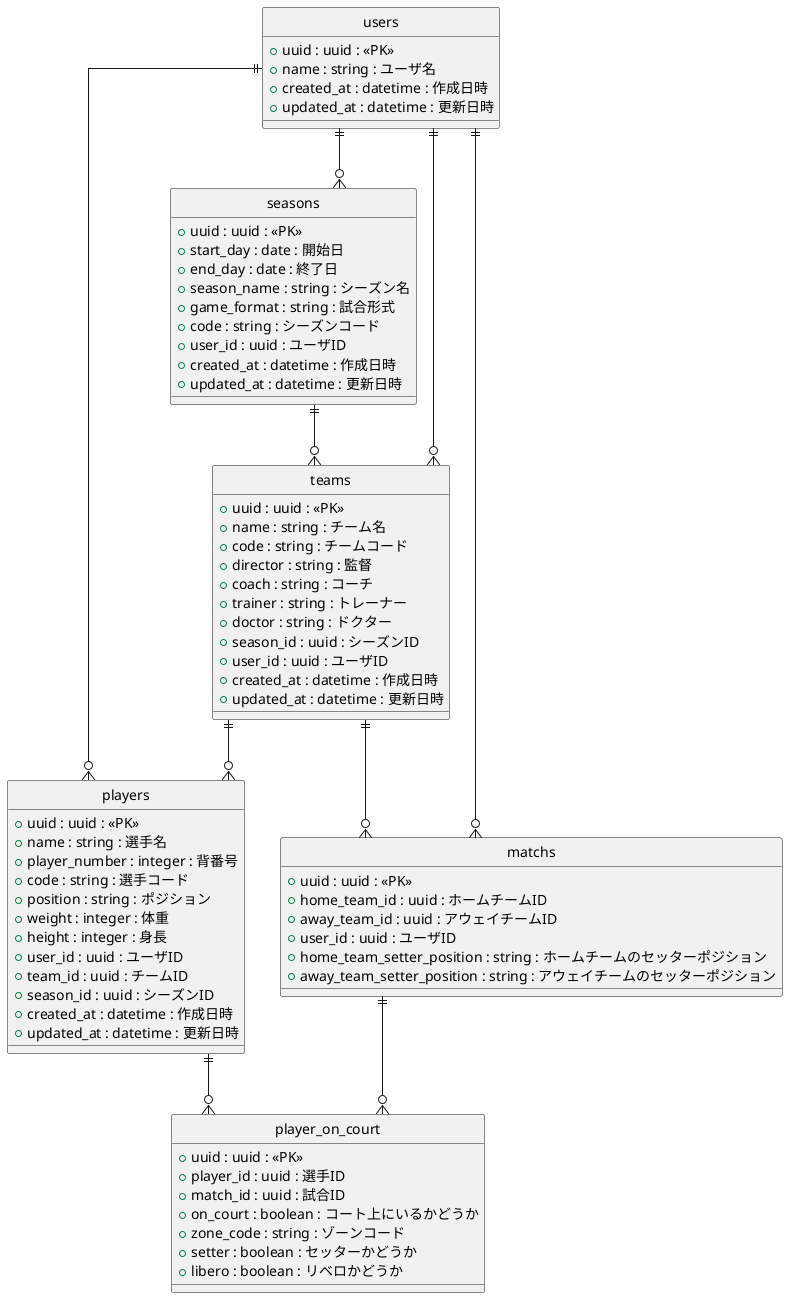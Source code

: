 @startuml test
hide circle
skinparam linetype ortho

entity "users" {
  + uuid : uuid : <<PK>>
  + name : string : ユーザ名
  + created_at : datetime : 作成日時
  + updated_at : datetime : 更新日時
}

entity "seasons" {
  + uuid : uuid : <<PK>>
  + start_day : date : 開始日
  + end_day : date : 終了日
  + season_name : string : シーズン名
  + game_format : string : 試合形式
  + code : string : シーズンコード
  + user_id : uuid : ユーザID
  + created_at : datetime : 作成日時
  + updated_at : datetime : 更新日時
}

entity "teams" {
  + uuid : uuid : <<PK>>
  + name : string : チーム名
  + code : string : チームコード
  + director : string : 監督
  + coach : string : コーチ
  + trainer : string : トレーナー
  + doctor : string : ドクター
  + season_id : uuid : シーズンID
  + user_id : uuid : ユーザID
  + created_at : datetime : 作成日時
  + updated_at : datetime : 更新日時
}

entity "players" {
  + uuid : uuid : <<PK>>
  + name : string : 選手名
  + player_number : integer : 背番号
  + code : string : 選手コード
  + position : string : ポジション
  + weight : integer : 体重
  + height : integer : 身長
  + user_id : uuid : ユーザID
  + team_id : uuid : チームID
  + season_id : uuid : シーズンID
  + created_at : datetime : 作成日時
  + updated_at : datetime : 更新日時
}

entity "matchs" {
  + uuid : uuid : <<PK>>
  + home_team_id : uuid : ホームチームID
  + away_team_id : uuid : アウェイチームID
  + user_id : uuid : ユーザID
  + home_team_setter_position : string : ホームチームのセッターポジション
  + away_team_setter_position : string : アウェイチームのセッターポジション
}

entity "player_on_court" {
  + uuid : uuid : <<PK>>
  + player_id : uuid : 選手ID
  + match_id : uuid : 試合ID
  + on_court : boolean : コート上にいるかどうか
  + zone_code : string : ゾーンコード
  + setter : boolean : セッターかどうか
  + libero : boolean : リベロかどうか
}

' relation
users ||--o{ seasons
users ||--o{ matchs
users ||--o{ teams
users ||--o{ players
seasons ||--o{ teams
teams ||--o{ players
teams ||--o{ matchs
players ||--o{ player_on_court
matchs ||--o{ player_on_court
@enduml
